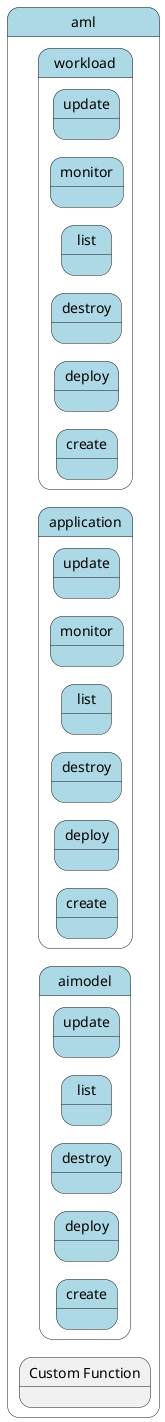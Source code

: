 @startuml
left to right direction


state "aml" as aml #lightblue {
}


state aml #lightblue {
    state "Custom Function" as amlfunction {
    }
}

        state "aml" as aml #lightblue {
state "aimodel" as amlaimodel #lightblue {
state "create" as amlaimodelcreate #lightblue {
}
}
}


        state "aml" as aml #lightblue {
state "aimodel" as amlaimodel #lightblue {
state "deploy" as amlaimodeldeploy #lightblue {
}
}
}


        state "aml" as aml #lightblue {
state "aimodel" as amlaimodel #lightblue {
state "destroy" as amlaimodeldestroy #lightblue {
}
}
}


        state "aml" as aml #lightblue {
state "aimodel" as amlaimodel #lightblue {
state "list" as amlaimodellist #lightblue {
}
}
}


        state "aml" as aml #lightblue {
state "aimodel" as amlaimodel #lightblue {
state "update" as amlaimodelupdate #lightblue {
}
}
}


        state "aml" as aml #lightblue {
state "application" as amlapplication #lightblue {
state "create" as amlapplicationcreate #lightblue {
}
}
}


        state "aml" as aml #lightblue {
state "application" as amlapplication #lightblue {
state "deploy" as amlapplicationdeploy #lightblue {
}
}
}


        state "aml" as aml #lightblue {
state "application" as amlapplication #lightblue {
state "destroy" as amlapplicationdestroy #lightblue {
}
}
}


        state "aml" as aml #lightblue {
state "application" as amlapplication #lightblue {
state "list" as amlapplicationlist #lightblue {
}
}
}


        state "aml" as aml #lightblue {
state "application" as amlapplication #lightblue {
state "monitor" as amlapplicationmonitor #lightblue {
}
}
}


        state "aml" as aml #lightblue {
state "application" as amlapplication #lightblue {
state "update" as amlapplicationupdate #lightblue {
}
}
}


        state "aml" as aml #lightblue {
state "workload" as amlworkload #lightblue {
state "create" as amlworkloadcreate #lightblue {
}
}
}


        state "aml" as aml #lightblue {
state "workload" as amlworkload #lightblue {
state "deploy" as amlworkloaddeploy #lightblue {
}
}
}


        state "aml" as aml #lightblue {
state "workload" as amlworkload #lightblue {
state "destroy" as amlworkloaddestroy #lightblue {
}
}
}


        state "aml" as aml #lightblue {
state "workload" as amlworkload #lightblue {
state "list" as amlworkloadlist #lightblue {
}
}
}


        state "aml" as aml #lightblue {
state "workload" as amlworkload #lightblue {
state "monitor" as amlworkloadmonitor #lightblue {
}
}
}


        state "aml" as aml #lightblue {
state "workload" as amlworkload #lightblue {
state "update" as amlworkloadupdate #lightblue {
}
}
}






@enduml
